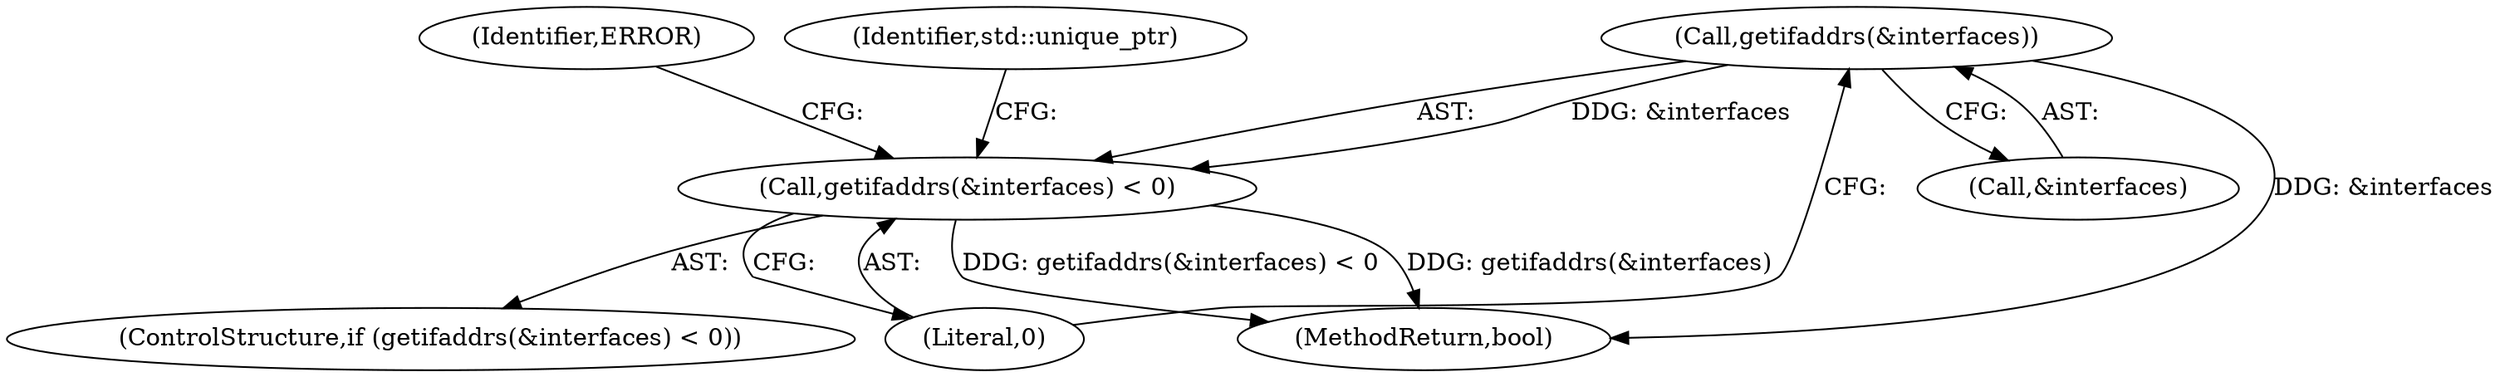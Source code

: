 digraph "0_Chrome_0579ed631fb37de5704b54ed2ee466bf29630ad0_4@pointer" {
"1000114" [label="(Call,getifaddrs(&interfaces))"];
"1000113" [label="(Call,getifaddrs(&interfaces) < 0)"];
"1000113" [label="(Call,getifaddrs(&interfaces) < 0)"];
"1000126" [label="(Identifier,std::unique_ptr)"];
"1000117" [label="(Literal,0)"];
"1000142" [label="(MethodReturn,bool)"];
"1000115" [label="(Call,&interfaces)"];
"1000121" [label="(Identifier,ERROR)"];
"1000114" [label="(Call,getifaddrs(&interfaces))"];
"1000112" [label="(ControlStructure,if (getifaddrs(&interfaces) < 0))"];
"1000114" -> "1000113"  [label="AST: "];
"1000114" -> "1000115"  [label="CFG: "];
"1000115" -> "1000114"  [label="AST: "];
"1000117" -> "1000114"  [label="CFG: "];
"1000114" -> "1000142"  [label="DDG: &interfaces"];
"1000114" -> "1000113"  [label="DDG: &interfaces"];
"1000113" -> "1000112"  [label="AST: "];
"1000113" -> "1000117"  [label="CFG: "];
"1000117" -> "1000113"  [label="AST: "];
"1000121" -> "1000113"  [label="CFG: "];
"1000126" -> "1000113"  [label="CFG: "];
"1000113" -> "1000142"  [label="DDG: getifaddrs(&interfaces)"];
"1000113" -> "1000142"  [label="DDG: getifaddrs(&interfaces) < 0"];
}
